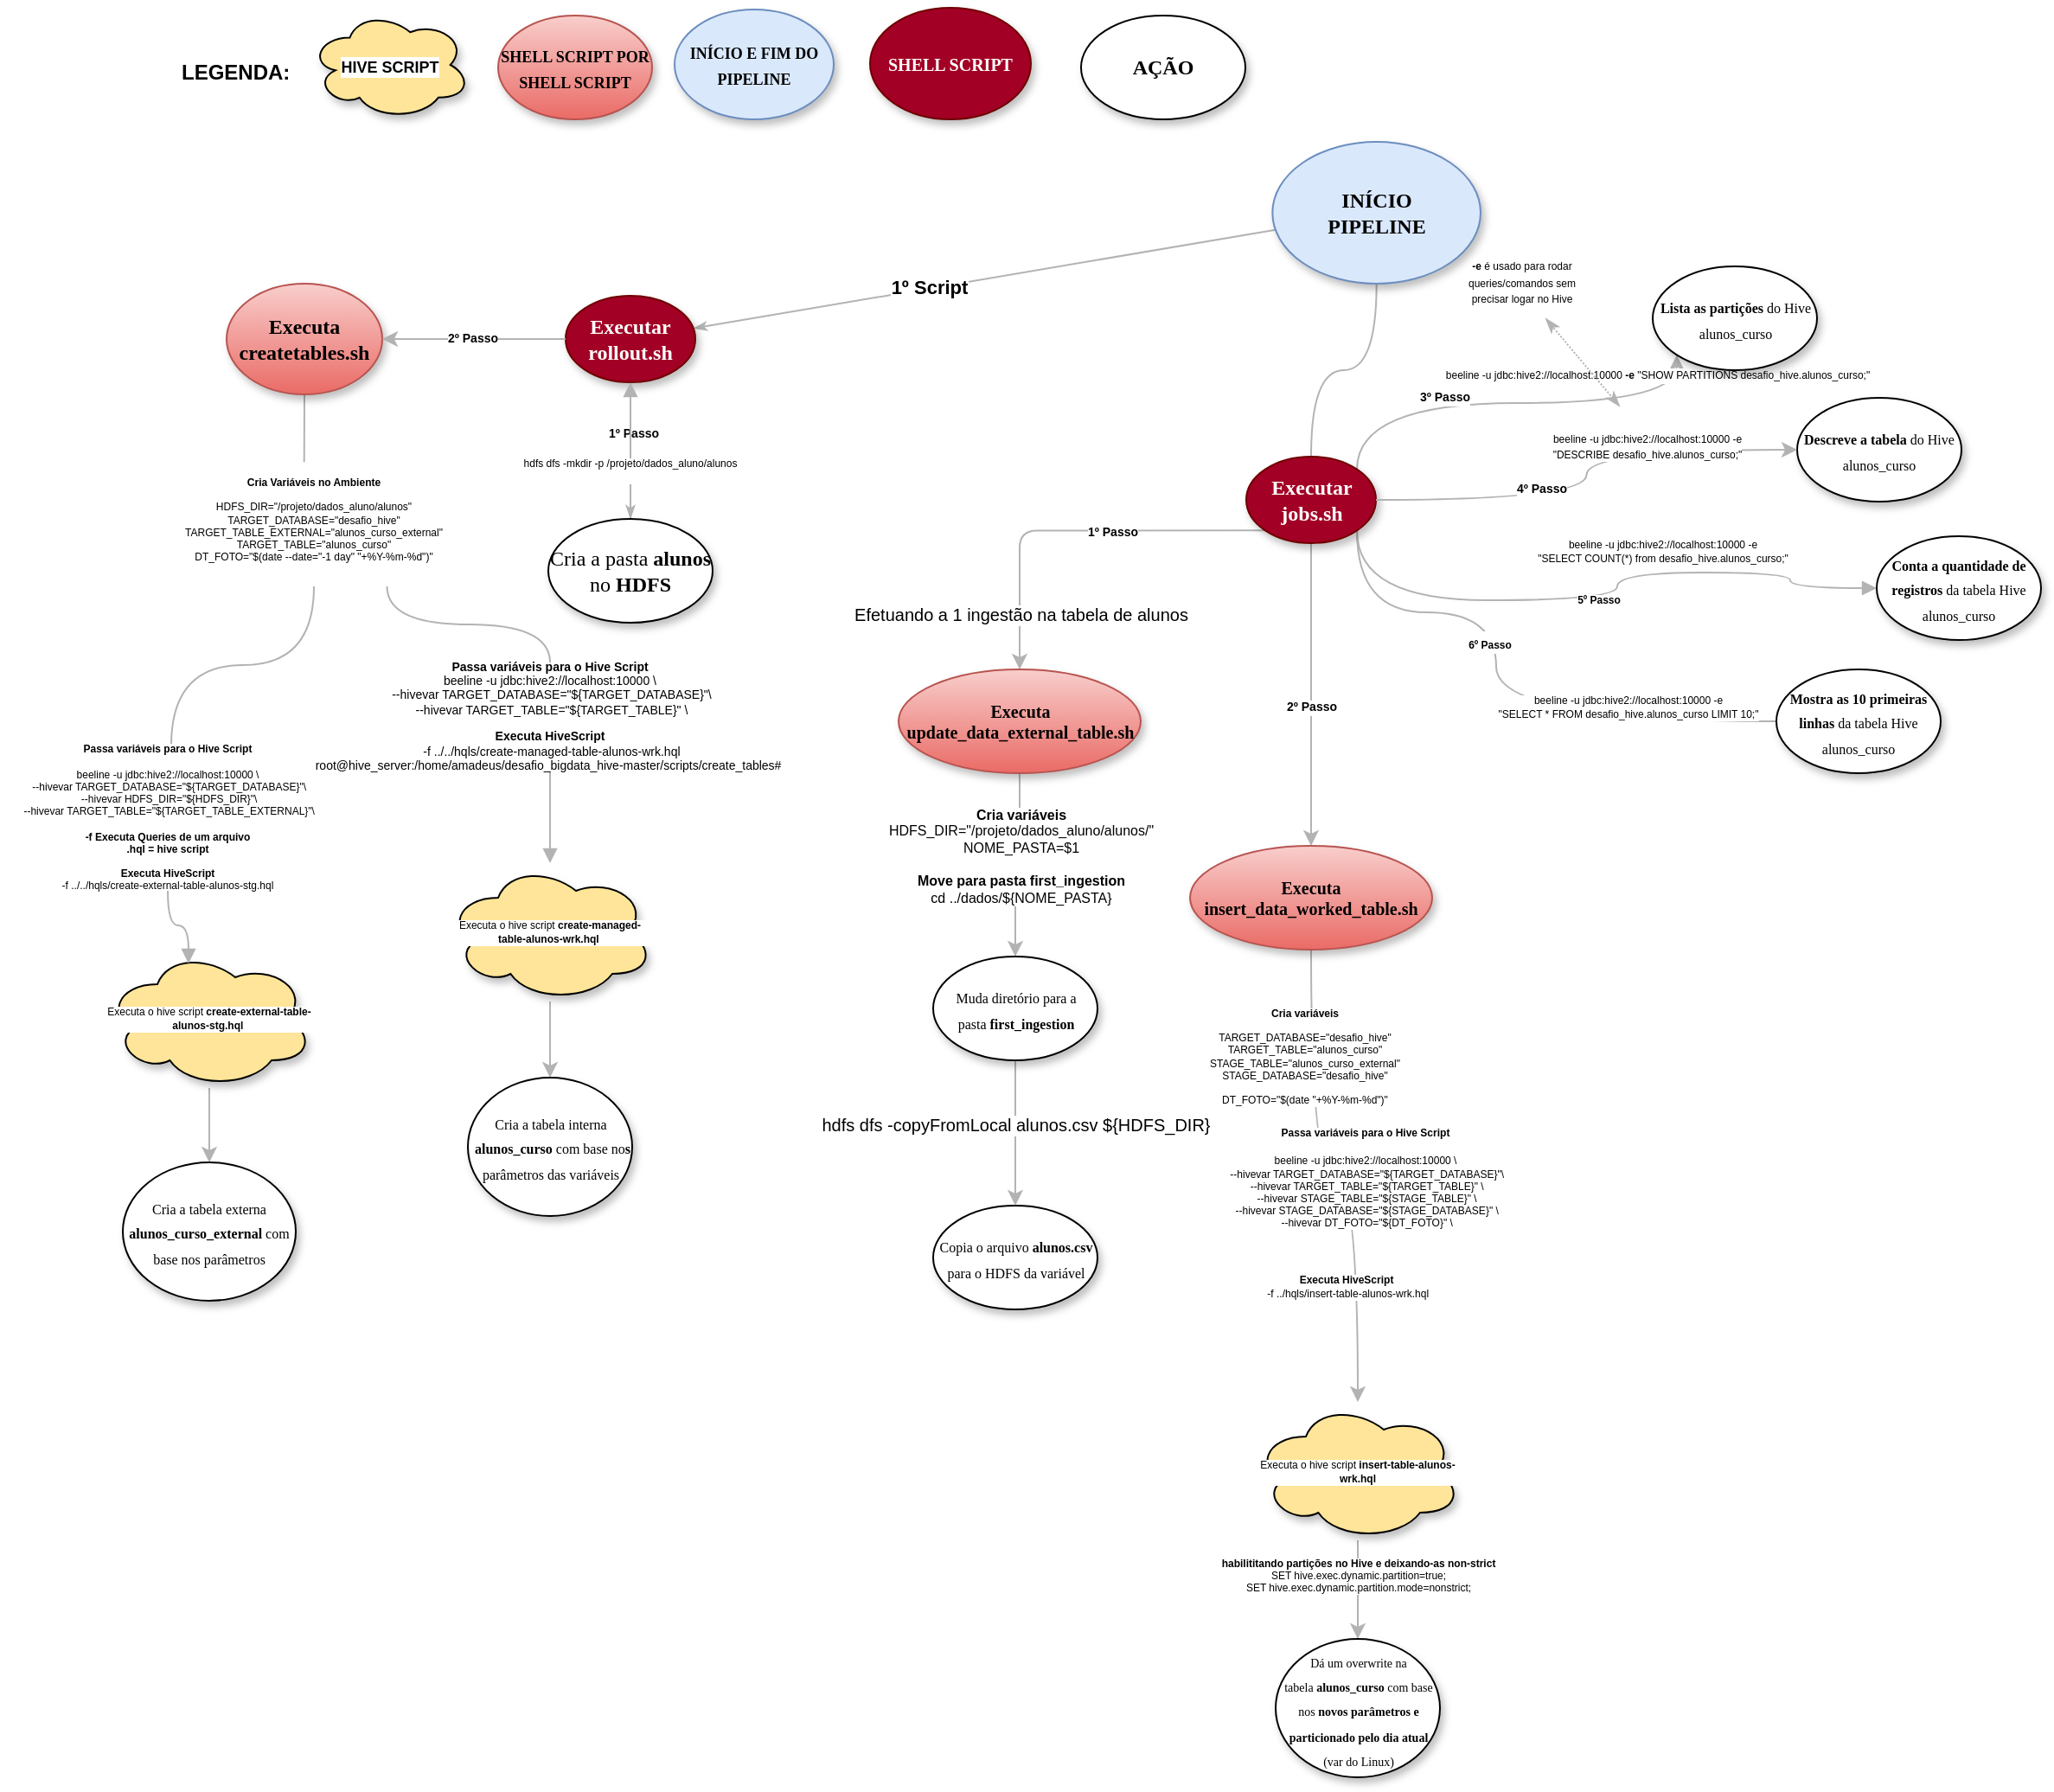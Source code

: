 <mxfile version="18.1.2" type="google"><diagram name="Page-1" id="42789a77-a242-8287-6e28-9cd8cfd52e62"><mxGraphModel grid="0" page="1" gridSize="10" guides="1" tooltips="1" connect="1" arrows="1" fold="1" pageScale="1" pageWidth="1100" pageHeight="850" background="none" math="0" shadow="0"><root><mxCell id="0"/><mxCell id="1" parent="0"/><mxCell id="1ea317790d2ca983-13" value="" style="edgeStyle=none;rounded=1;html=1;labelBackgroundColor=none;startArrow=none;startFill=0;startSize=5;endArrow=classicThin;endFill=1;endSize=5;jettySize=auto;orthogonalLoop=1;strokeColor=#B3B3B3;strokeWidth=1;fontFamily=Verdana;fontSize=12" edge="1" parent="1" source="1ea317790d2ca983-1" target="1ea317790d2ca983-10"><mxGeometry relative="1" as="geometry"><mxPoint x="572.101" y="188.875" as="targetPoint"/></mxGeometry></mxCell><mxCell id="Un2cqX9TjEm4RZg2417O-154" value="&lt;b&gt;&lt;font style=&quot;font-size: 11px;&quot;&gt;1º Script&lt;/font&gt;&lt;/b&gt;" style="edgeLabel;html=1;align=center;verticalAlign=middle;resizable=0;points=[];fontSize=6;fontColor=default;" connectable="0" vertex="1" parent="1ea317790d2ca983-13"><mxGeometry x="0.193" y="-1" relative="1" as="geometry"><mxPoint as="offset"/></mxGeometry></mxCell><mxCell id="Un2cqX9TjEm4RZg2417O-158" style="edgeStyle=orthogonalEdgeStyle;curved=1;jumpSize=6;orthogonalLoop=1;jettySize=auto;html=1;fontSize=11;fontColor=default;startArrow=none;startFill=0;endArrow=none;endFill=0;strokeColor=#B3B3B3;strokeWidth=1;" edge="1" parent="1" source="1ea317790d2ca983-1" target="Un2cqX9TjEm4RZg2417O-10"><mxGeometry relative="1" as="geometry"/></mxCell><mxCell id="1ea317790d2ca983-1" value="&lt;span style=&quot;background-color: initial;&quot;&gt;INÍCIO&lt;br&gt;PIPELINE&lt;/span&gt;" style="ellipse;whiteSpace=wrap;html=1;rounded=0;shadow=1;comic=0;labelBackgroundColor=none;strokeWidth=1;fontFamily=Verdana;fontSize=12;align=center;fillColor=#dae8fc;strokeColor=#6c8ebf;fontStyle=1;gradientColor=none;" vertex="1" parent="1"><mxGeometry x="658.66" y="76" width="120.34" height="82" as="geometry"/></mxCell><mxCell id="1ea317790d2ca983-20" value="" style="edgeStyle=none;rounded=1;html=1;labelBackgroundColor=none;startArrow=none;startFill=0;startSize=5;endArrow=classicThin;endFill=1;endSize=5;jettySize=auto;orthogonalLoop=1;strokeColor=#B3B3B3;strokeWidth=1;fontFamily=Verdana;fontSize=12" edge="1" parent="1" source="1ea317790d2ca983-10" target="1ea317790d2ca983-11"><mxGeometry relative="1" as="geometry"/></mxCell><mxCell id="Un2cqX9TjEm4RZg2417O-180" value="&lt;span style=&quot;color: rgba(0, 0, 0, 0); font-family: monospace; font-size: 0px; text-align: start; background-color: rgb(248, 249, 250);&quot;&gt;%3CmxGraphModel%3E%3Croot%3E%3CmxCell%20id%3D%220%22%2F%3E%3CmxCell%20id%3D%221%22%20parent%3D%220%22%2F%3E%3CmxCell%20id%3D%222%22%20value%3D%221%C2%BA%20Passo%22%20style%3D%22edgeLabel%3Bhtml%3D1%3Balign%3Dcenter%3BverticalAlign%3Dmiddle%3Bresizable%3D0%3Bpoints%3D%5B%5D%3BfontSize%3D7%3BfontColor%3Ddefault%3BfontStyle%3D1%22%20vertex%3D%221%22%20connectable%3D%220%22%20parent%3D%221%22%3E%3CmxGeometry%20x%3D%22566.208%22%20y%3D%22301.707%22%20as%3D%22geometry%22%2F%3E%3C%2FmxCell%3E%3C%2Froot%3E%3C%2FmxGraphModel%3E&lt;/span&gt;" style="edgeLabel;html=1;align=center;verticalAlign=middle;resizable=0;points=[];fontSize=6;fontColor=default;" connectable="0" vertex="1" parent="1ea317790d2ca983-20"><mxGeometry x="-0.124" relative="1" as="geometry"><mxPoint as="offset"/></mxGeometry></mxCell><mxCell id="Un2cqX9TjEm4RZg2417O-183" value="&lt;span style=&quot;font-size: 7px; font-weight: 700;&quot;&gt;1º Passo&lt;/span&gt;" style="edgeLabel;html=1;align=center;verticalAlign=middle;resizable=0;points=[];fontSize=6;fontColor=default;" connectable="0" vertex="1" parent="1ea317790d2ca983-20"><mxGeometry x="0.214" relative="1" as="geometry"><mxPoint x="1" y="-18" as="offset"/></mxGeometry></mxCell><mxCell id="1ea317790d2ca983-10" value="&lt;span&gt;&lt;b&gt;Executar&lt;br&gt;rollout.sh&lt;/b&gt;&lt;/span&gt;" style="ellipse;whiteSpace=wrap;html=1;rounded=0;shadow=1;comic=0;labelBackgroundColor=none;strokeWidth=1;fontFamily=Verdana;fontSize=12;align=center;fillColor=#a20025;fontColor=#ffffff;strokeColor=#6F0000;" vertex="1" parent="1"><mxGeometry x="250.0" y="165" width="75" height="50" as="geometry"/></mxCell><mxCell id="Un2cqX9TjEm4RZg2417O-185" value="" style="edgeStyle=orthogonalEdgeStyle;curved=1;jumpSize=6;orthogonalLoop=1;jettySize=auto;html=1;fontSize=6;fontColor=default;startArrow=none;startFill=0;endArrow=block;endFill=1;strokeColor=#B3B3B3;strokeWidth=1;" edge="1" parent="1" source="1ea317790d2ca983-11" target="1ea317790d2ca983-10"><mxGeometry relative="1" as="geometry"/></mxCell><mxCell id="Un2cqX9TjEm4RZg2417O-186" value="&lt;div&gt;hdfs dfs -mkdir -p /projeto/dados_aluno/alunos&lt;/div&gt;&lt;div&gt;&lt;br&gt;&lt;/div&gt;" style="edgeLabel;html=1;align=center;verticalAlign=middle;resizable=0;points=[];fontSize=6;fontColor=default;" connectable="0" vertex="1" parent="Un2cqX9TjEm4RZg2417O-185"><mxGeometry x="-0.276" y="1" relative="1" as="geometry"><mxPoint as="offset"/></mxGeometry></mxCell><mxCell id="1ea317790d2ca983-11" value="Cria a pasta &lt;b&gt;alunos&lt;/b&gt; no &lt;b&gt;HDFS&lt;/b&gt;" style="ellipse;whiteSpace=wrap;html=1;rounded=0;shadow=1;comic=0;labelBackgroundColor=none;strokeWidth=1;fontFamily=Verdana;fontSize=12;align=center;" vertex="1" parent="1"><mxGeometry x="240" y="294" width="95" height="60" as="geometry"/></mxCell><mxCell id="Un2cqX9TjEm4RZg2417O-33" value="" style="edgeStyle=orthogonalEdgeStyle;rounded=1;orthogonalLoop=1;jettySize=auto;html=1;fontSize=10;strokeColor=#B3B3B3;startArrow=none;" edge="1" parent="1" source="Un2cqX9TjEm4RZg2417O-98" target="Un2cqX9TjEm4RZg2417O-29"><mxGeometry relative="1" as="geometry"/></mxCell><mxCell id="Un2cqX9TjEm4RZg2417O-36" style="edgeStyle=orthogonalEdgeStyle;rounded=1;orthogonalLoop=1;jettySize=auto;html=1;entryX=0.5;entryY=0;entryDx=0;entryDy=0;fontSize=10;strokeColor=#B3B3B3;startArrow=none;" edge="1" parent="1" source="Un2cqX9TjEm4RZg2417O-42" target="Un2cqX9TjEm4RZg2417O-28"><mxGeometry relative="1" as="geometry"/></mxCell><mxCell id="Un2cqX9TjEm4RZg2417O-166" style="edgeStyle=orthogonalEdgeStyle;curved=1;jumpSize=6;orthogonalLoop=1;jettySize=auto;html=1;exitX=0.5;exitY=1;exitDx=0;exitDy=0;fontSize=6;fontColor=default;startArrow=none;startFill=0;endArrow=none;endFill=0;strokeColor=#B3B3B3;strokeWidth=1;" edge="1" parent="1" source="Un2cqX9TjEm4RZg2417O-1"><mxGeometry relative="1" as="geometry"><mxPoint x="98.857" y="261.143" as="targetPoint"/></mxGeometry></mxCell><mxCell id="Un2cqX9TjEm4RZg2417O-1" value="Executa createtables.sh" style="ellipse;whiteSpace=wrap;html=1;rounded=0;shadow=1;comic=0;labelBackgroundColor=none;strokeWidth=1;fontFamily=Verdana;fontSize=12;align=center;fillColor=#f8cecc;strokeColor=#b85450;gradientColor=#ea6b66;fontStyle=1" vertex="1" parent="1"><mxGeometry x="54" y="158" width="90" height="64" as="geometry"/></mxCell><mxCell id="Un2cqX9TjEm4RZg2417O-8" value="" style="endArrow=classic;html=1;rounded=1;strokeColor=#B3B3B3;" edge="1" parent="1" source="1ea317790d2ca983-10" target="Un2cqX9TjEm4RZg2417O-1"><mxGeometry width="50" height="50" relative="1" as="geometry"><mxPoint x="518.66" y="348" as="sourcePoint"/><mxPoint x="434.996" y="267.392" as="targetPoint"/></mxGeometry></mxCell><mxCell id="Un2cqX9TjEm4RZg2417O-184" value="&lt;span style=&quot;font-size: 7px; font-weight: 700;&quot;&gt;2º Passo&lt;/span&gt;" style="edgeLabel;html=1;align=center;verticalAlign=middle;resizable=0;points=[];fontSize=6;fontColor=default;" connectable="0" vertex="1" parent="Un2cqX9TjEm4RZg2417O-8"><mxGeometry x="0.425" y="-1" relative="1" as="geometry"><mxPoint x="21" y="1" as="offset"/></mxGeometry></mxCell><mxCell id="Un2cqX9TjEm4RZg2417O-13" style="edgeStyle=orthogonalEdgeStyle;rounded=1;orthogonalLoop=1;jettySize=auto;html=1;exitX=0;exitY=1;exitDx=0;exitDy=0;strokeColor=#B3B3B3;" edge="1" parent="1" source="Un2cqX9TjEm4RZg2417O-10" target="Un2cqX9TjEm4RZg2417O-12"><mxGeometry relative="1" as="geometry"/></mxCell><mxCell id="Un2cqX9TjEm4RZg2417O-14" value="Efetuando a 1 ingestão na tabela de alunos" style="edgeLabel;html=1;align=center;verticalAlign=middle;resizable=0;points=[];fontSize=10;" connectable="0" vertex="1" parent="Un2cqX9TjEm4RZg2417O-13"><mxGeometry x="0.284" y="-1" relative="1" as="geometry"><mxPoint x="1" y="48" as="offset"/></mxGeometry></mxCell><mxCell id="Un2cqX9TjEm4RZg2417O-123" value="1º Passo" style="edgeLabel;html=1;align=center;verticalAlign=middle;resizable=0;points=[];fontSize=7;fontColor=default;fontStyle=1" connectable="0" vertex="1" parent="Un2cqX9TjEm4RZg2417O-13"><mxGeometry x="-0.205" y="1" relative="1" as="geometry"><mxPoint as="offset"/></mxGeometry></mxCell><mxCell id="Un2cqX9TjEm4RZg2417O-120" value="" style="edgeStyle=orthogonalEdgeStyle;curved=1;orthogonalLoop=1;jettySize=auto;html=1;fontSize=7;fontColor=default;strokeColor=#B3B3B3;" edge="1" parent="1" source="Un2cqX9TjEm4RZg2417O-10" target="Un2cqX9TjEm4RZg2417O-15"><mxGeometry relative="1" as="geometry"/></mxCell><mxCell id="Un2cqX9TjEm4RZg2417O-125" value="&lt;b&gt;2º Passo&lt;/b&gt;" style="edgeLabel;html=1;align=center;verticalAlign=middle;resizable=0;points=[];fontSize=7;fontColor=default;" connectable="0" vertex="1" parent="Un2cqX9TjEm4RZg2417O-120"><mxGeometry x="-0.122" relative="1" as="geometry"><mxPoint y="18" as="offset"/></mxGeometry></mxCell><mxCell id="Un2cqX9TjEm4RZg2417O-126" style="edgeStyle=orthogonalEdgeStyle;curved=1;orthogonalLoop=1;jettySize=auto;html=1;exitX=1;exitY=0;exitDx=0;exitDy=0;entryX=0;entryY=1;entryDx=0;entryDy=0;fontSize=7;fontColor=default;strokeColor=#B3B3B3;" edge="1" parent="1" source="Un2cqX9TjEm4RZg2417O-10" target="Un2cqX9TjEm4RZg2417O-121"><mxGeometry relative="1" as="geometry"><Array as="points"><mxPoint x="707" y="227"/><mxPoint x="892" y="227"/></Array></mxGeometry></mxCell><mxCell id="Un2cqX9TjEm4RZg2417O-127" value="3º Passo" style="edgeLabel;html=1;align=center;verticalAlign=middle;resizable=0;points=[];fontSize=7;fontColor=default;fontStyle=1" connectable="0" vertex="1" parent="Un2cqX9TjEm4RZg2417O-126"><mxGeometry x="-0.027" y="3" relative="1" as="geometry"><mxPoint x="-33" as="offset"/></mxGeometry></mxCell><mxCell id="Un2cqX9TjEm4RZg2417O-128" value="&lt;font style=&quot;font-size: 6px;&quot;&gt;beeline -u jdbc:hive2://localhost:10000 &lt;b&gt;-e&lt;/b&gt; &quot;SHOW PARTITIONS desafio_hive.alunos_curso;&quot;&lt;/font&gt;" style="edgeLabel;html=1;align=center;verticalAlign=middle;resizable=0;points=[];fontSize=7;fontColor=default;" connectable="0" vertex="1" parent="Un2cqX9TjEm4RZg2417O-126"><mxGeometry x="0.687" y="16" relative="1" as="geometry"><mxPoint as="offset"/></mxGeometry></mxCell><mxCell id="Un2cqX9TjEm4RZg2417O-142" style="edgeStyle=orthogonalEdgeStyle;orthogonalLoop=1;jettySize=auto;html=1;exitX=1;exitY=1;exitDx=0;exitDy=0;fontSize=6;fontColor=default;startArrow=none;startFill=0;endArrow=block;endFill=1;strokeColor=#B3B3B3;strokeWidth=1;curved=1;entryX=0;entryY=0.5;entryDx=0;entryDy=0;" edge="1" parent="1" source="Un2cqX9TjEm4RZg2417O-10" target="Un2cqX9TjEm4RZg2417O-143"><mxGeometry relative="1" as="geometry"><mxPoint x="842.5" y="413" as="targetPoint"/><Array as="points"><mxPoint x="707" y="341"/><mxPoint x="858" y="341"/><mxPoint x="858" y="325"/><mxPoint x="958" y="325"/><mxPoint x="958" y="334"/></Array></mxGeometry></mxCell><mxCell id="Un2cqX9TjEm4RZg2417O-144" value="&lt;b&gt;5º Passo&lt;/b&gt;" style="edgeLabel;html=1;align=center;verticalAlign=middle;resizable=0;points=[];fontSize=6;fontColor=default;" connectable="0" vertex="1" parent="Un2cqX9TjEm4RZg2417O-142"><mxGeometry x="-0.015" relative="1" as="geometry"><mxPoint as="offset"/></mxGeometry></mxCell><mxCell id="Un2cqX9TjEm4RZg2417O-145" value="beeline -u jdbc:hive2://localhost:10000 -e &lt;br&gt;&quot;SELECT COUNT(*) from desafio_hive.alunos_curso;&quot;" style="edgeLabel;html=1;align=center;verticalAlign=middle;resizable=0;points=[];fontSize=6;fontColor=default;" connectable="0" vertex="1" parent="Un2cqX9TjEm4RZg2417O-142"><mxGeometry x="0.229" y="6" relative="1" as="geometry"><mxPoint x="8" y="-6" as="offset"/></mxGeometry></mxCell><mxCell id="Un2cqX9TjEm4RZg2417O-161" style="edgeStyle=orthogonalEdgeStyle;curved=1;jumpSize=6;orthogonalLoop=1;jettySize=auto;html=1;exitX=1;exitY=1;exitDx=0;exitDy=0;entryX=0;entryY=0.5;entryDx=0;entryDy=0;fontSize=11;fontColor=default;startArrow=none;startFill=0;endArrow=none;endFill=0;strokeColor=#B3B3B3;strokeWidth=1;" edge="1" parent="1" source="Un2cqX9TjEm4RZg2417O-10" target="Un2cqX9TjEm4RZg2417O-160"><mxGeometry relative="1" as="geometry"><Array as="points"><mxPoint x="707" y="348"/><mxPoint x="788" y="348"/><mxPoint x="788" y="411"/></Array></mxGeometry></mxCell><mxCell id="Un2cqX9TjEm4RZg2417O-163" value="&lt;span style=&quot;color: rgba(0, 0, 0, 0); font-family: monospace; font-size: 0px; text-align: start; background-color: rgb(248, 249, 250);&quot;&gt;%3CmxGraphModel%3E%3Croot%3E%3CmxCell%20id%3D%220%22%2F%3E%3CmxCell%20id%3D%221%22%20parent%3D%220%22%2F%3E%3CmxCell%20id%3D%222%22%20value%3D%22%26lt%3Bb%26gt%3B5%C2%BA%20Passo%26lt%3B%2Fb%26gt%3B%22%20style%3D%22edgeLabel%3Bhtml%3D1%3Balign%3Dcenter%3BverticalAlign%3Dmiddle%3Bresizable%3D0%3Bpoints%3D%5B%5D%3BfontSize%3D6%3BfontColor%3Ddefault%3B%22%20vertex%3D%221%22%20connectable%3D%220%22%20parent%3D%221%22%3E%3CmxGeometry%20x%3D%22847.18%22%20y%3D%22341.023%22%20as%3D%22geometry%22%2F%3E%3C%2FmxCell%3E%3C%2Froot%3E%3C%2FmxGraphModel%3E6&lt;/span&gt;" style="edgeLabel;html=1;align=center;verticalAlign=middle;resizable=0;points=[];fontSize=11;fontColor=default;" connectable="0" vertex="1" parent="Un2cqX9TjEm4RZg2417O-161"><mxGeometry x="-0.176" y="-4" relative="1" as="geometry"><mxPoint as="offset"/></mxGeometry></mxCell><mxCell id="Un2cqX9TjEm4RZg2417O-164" value="&lt;b&gt;&lt;font style=&quot;font-size: 6px;&quot;&gt;6º Passo&lt;/font&gt;&lt;/b&gt;" style="edgeLabel;html=1;align=center;verticalAlign=middle;resizable=0;points=[];fontSize=11;fontColor=default;" connectable="0" vertex="1" parent="Un2cqX9TjEm4RZg2417O-161"><mxGeometry x="-0.179" y="-4" relative="1" as="geometry"><mxPoint as="offset"/></mxGeometry></mxCell><mxCell id="Un2cqX9TjEm4RZg2417O-10" value="&lt;span&gt;&lt;b&gt;Executar&lt;br&gt;jobs.sh&lt;/b&gt;&lt;/span&gt;" style="ellipse;whiteSpace=wrap;html=1;rounded=0;shadow=1;comic=0;labelBackgroundColor=none;strokeWidth=1;fontFamily=Verdana;fontSize=12;align=center;fillColor=#a20025;fontColor=#ffffff;strokeColor=#6F0000;" vertex="1" parent="1"><mxGeometry x="643.5" y="258" width="75" height="50" as="geometry"/></mxCell><mxCell id="Un2cqX9TjEm4RZg2417O-21" value="" style="edgeStyle=orthogonalEdgeStyle;rounded=1;orthogonalLoop=1;jettySize=auto;html=1;fontSize=10;strokeColor=#B3B3B3;" edge="1" parent="1" source="Un2cqX9TjEm4RZg2417O-12" target="Un2cqX9TjEm4RZg2417O-20"><mxGeometry relative="1" as="geometry"/></mxCell><mxCell id="Un2cqX9TjEm4RZg2417O-25" value="&lt;span style=&quot;color: rgba(0, 0, 0, 0); font-family: monospace; font-size: 0px; text-align: start; background-color: rgb(248, 249, 250);&quot;&gt;%3CmxGraphModel%3E%3Croot%3E%3CmxCell%20id%3D%220%22%2F%3E%3CmxCell%20id%3D%221%22%20parent%3D%220%22%2F%3E%3CmxCell%20id%3D%222%22%20value%3D%22HDFS_DIR%3D%26quot%3B%2Fprojeto%2Fdados_aluno%2Falunos%2F%26quot%3B%26lt%3Bbr%26gt%3Bhdfs%20dfs%20-copyFromLocal%20alunos.csv%20%24%7BHDFS_DIR%7D%22%20style%3D%22text%3Bhtml%3D1%3Balign%3Dcenter%3BverticalAlign%3Dmiddle%3Bresizable%3D0%3Bpoints%3D%5B%5D%3Bautosize%3D1%3BstrokeColor%3Dnone%3BfillColor%3Dnone%3BfontSize%3D10%3B%22%20vertex%3D%221%22%20parent%3D%221%22%3E%3CmxGeometry%20x%3D%22230%22%20y%3D%22390%22%20width%3D%22240%22%20height%3D%2230%22%20as%3D%22geometry%22%2F%3E%3C%2FmxCell%3E%3C%2Froot%3E%3C%2FmxGraphModel%3E&lt;/span&gt;" style="edgeLabel;html=1;align=center;verticalAlign=middle;resizable=0;points=[];fontSize=10;" connectable="0" vertex="1" parent="Un2cqX9TjEm4RZg2417O-21"><mxGeometry x="-0.611" relative="1" as="geometry"><mxPoint as="offset"/></mxGeometry></mxCell><mxCell id="Un2cqX9TjEm4RZg2417O-26" value="&lt;span style=&quot;color: rgba(0, 0, 0, 0); font-family: monospace; font-size: 0px; text-align: start; background-color: rgb(248, 249, 250);&quot;&gt;%3CmxGraphModel%3E%3Croot%3E%3CmxCell%20id%3D%220%22%2F%3E%3CmxCell%20id%3D%221%22%20parent%3D%220%22%2F%3E%3CmxCell%20id%3D%222%22%20value%3D%22HDFS_DIR%3D%26quot%3B%2Fprojeto%2Fdados_aluno%2Falunos%2F%26quot%3B%26lt%3Bbr%26gt%3Bhdfs%20dfs%20-copyFromLocal%20alunos.csv%20%24%7BHDFS_DIR%7D%22%20style%3D%22text%3Bhtml%3D1%3Balign%3Dcenter%3BverticalAlign%3Dmiddle%3Bresizable%3D0%3Bpoints%3D%5B%5D%3Bautosize%3D1%3BstrokeColor%3Dnone%3BfillColor%3Dnone%3BfontSize%3D10%3B%22%20vertex%3D%221%22%20parent%3D%221%22%3E%3CmxGeometry%20x%3D%22230%22%20y%3D%22390%22%20width%3D%22240%22%20height%3D%2230%22%20as%3D%22geometry%22%2F%3E%3C%2FmxCell%3E%3C%2Froot%3E%3C%2FmxGraphModel%3E&lt;/span&gt;" style="edgeLabel;html=1;align=center;verticalAlign=middle;resizable=0;points=[];fontSize=10;" connectable="0" vertex="1" parent="Un2cqX9TjEm4RZg2417O-21"><mxGeometry x="-0.366" relative="1" as="geometry"><mxPoint as="offset"/></mxGeometry></mxCell><mxCell id="Un2cqX9TjEm4RZg2417O-110" value="&lt;b&gt;Cria variáveis &lt;br&gt;&lt;/b&gt;HDFS_DIR=&quot;/projeto/dados_aluno/alunos/&quot;&lt;div&gt;NOME_PASTA=$1&lt;/div&gt;&lt;div&gt;&lt;br&gt;&lt;/div&gt;&lt;div&gt;&lt;b&gt;Move para pasta first_ingestion&lt;/b&gt;&lt;/div&gt;&lt;div&gt;&lt;div&gt;cd ../dados/${NOME_PASTA}&lt;/div&gt;&lt;/div&gt;" style="edgeLabel;html=1;align=center;verticalAlign=middle;resizable=0;points=[];fontSize=8;fontColor=default;" connectable="0" vertex="1" parent="Un2cqX9TjEm4RZg2417O-21"><mxGeometry x="-0.188" y="-1" relative="1" as="geometry"><mxPoint x="1" y="4" as="offset"/></mxGeometry></mxCell><mxCell id="Un2cqX9TjEm4RZg2417O-12" value="&lt;span style=&quot;font-size: 10px;&quot;&gt;&lt;b style=&quot;font-size: 10px;&quot;&gt;Executa&lt;/b&gt;&lt;br style=&quot;font-size: 10px;&quot;&gt;&lt;b style=&quot;font-size: 10px;&quot;&gt;update_data_external_table.sh&lt;/b&gt;&lt;/span&gt;" style="ellipse;whiteSpace=wrap;html=1;rounded=0;shadow=1;comic=0;labelBackgroundColor=none;strokeWidth=1;fontFamily=Verdana;fontSize=10;align=center;fillColor=#f8cecc;strokeColor=#b85450;gradientColor=#ea6b66;" vertex="1" parent="1"><mxGeometry x="442.5" y="381" width="140" height="60" as="geometry"/></mxCell><mxCell id="Un2cqX9TjEm4RZg2417O-113" style="edgeStyle=orthogonalEdgeStyle;curved=1;orthogonalLoop=1;jettySize=auto;html=1;fontSize=8;fontColor=default;strokeColor=#B3B3B3;" edge="1" parent="1" source="Un2cqX9TjEm4RZg2417O-15" target="Un2cqX9TjEm4RZg2417O-112"><mxGeometry relative="1" as="geometry"/></mxCell><mxCell id="Un2cqX9TjEm4RZg2417O-114" value="&lt;div style=&quot;font-size: 6px;&quot;&gt;&lt;b style=&quot;&quot;&gt;&lt;font style=&quot;font-size: 6px;&quot;&gt;Cria variáveis&lt;/font&gt;&lt;/b&gt;&lt;/div&gt;&lt;div style=&quot;font-size: 6px;&quot;&gt;&lt;font style=&quot;font-size: 6px;&quot;&gt;&lt;br&gt;&lt;/font&gt;&lt;/div&gt;&lt;div style=&quot;font-size: 6px;&quot;&gt;&lt;font style=&quot;font-size: 6px;&quot;&gt;TARGET_DATABASE=&quot;desafio_hive&quot;&lt;/font&gt;&lt;/div&gt;&lt;div style=&quot;font-size: 6px;&quot;&gt;&lt;font style=&quot;font-size: 6px;&quot;&gt;TARGET_TABLE=&quot;alunos_curso&quot;&lt;/font&gt;&lt;/div&gt;&lt;div style=&quot;font-size: 6px;&quot;&gt;&lt;font style=&quot;font-size: 6px;&quot;&gt;STAGE_TABLE=&quot;alunos_curso_external&quot;&lt;/font&gt;&lt;/div&gt;&lt;div style=&quot;font-size: 6px;&quot;&gt;&lt;font style=&quot;font-size: 6px;&quot;&gt;STAGE_DATABASE=&quot;desafio_hive&quot;&lt;/font&gt;&lt;/div&gt;&lt;div style=&quot;font-size: 6px;&quot;&gt;&lt;font style=&quot;font-size: 6px;&quot;&gt;&lt;br&gt;&lt;/font&gt;&lt;/div&gt;&lt;div style=&quot;font-size: 6px;&quot;&gt;&lt;font style=&quot;font-size: 6px;&quot;&gt;DT_FOTO=&quot;$(date &quot;+%Y-%m-%d&quot;)&quot;&lt;/font&gt;&lt;/div&gt;" style="edgeLabel;html=1;align=center;verticalAlign=middle;resizable=0;points=[];fontSize=8;fontColor=default;" connectable="0" vertex="1" parent="Un2cqX9TjEm4RZg2417O-113"><mxGeometry x="-0.197" y="-2" relative="1" as="geometry"><mxPoint x="-2" y="-54" as="offset"/></mxGeometry></mxCell><mxCell id="Un2cqX9TjEm4RZg2417O-115" value="&lt;div&gt;&lt;div style=&quot;font-size: 6px;&quot;&gt;&lt;b&gt;Passa variáveis para o Hive Script&lt;/b&gt;&lt;/div&gt;&lt;/div&gt;&lt;div&gt;&lt;br&gt;&lt;/div&gt;&lt;div style=&quot;font-size: 6px;&quot;&gt;&lt;font style=&quot;font-size: 6px;&quot;&gt;beeline -u jdbc:hive2://localhost:10000 \&lt;/font&gt;&lt;/div&gt;&lt;div style=&quot;font-size: 6px;&quot;&gt;&lt;font style=&quot;font-size: 6px;&quot;&gt;&amp;nbsp;--hivevar TARGET_DATABASE=&quot;${TARGET_DATABASE}&quot;\&lt;/font&gt;&lt;/div&gt;&lt;div style=&quot;font-size: 6px;&quot;&gt;&lt;font style=&quot;font-size: 6px;&quot;&gt;&amp;nbsp;--hivevar TARGET_TABLE=&quot;${TARGET_TABLE}&quot; \&lt;/font&gt;&lt;/div&gt;&lt;div style=&quot;font-size: 6px;&quot;&gt;&lt;font style=&quot;font-size: 6px;&quot;&gt;&amp;nbsp;--hivevar STAGE_TABLE=&quot;${STAGE_TABLE}&quot; \&lt;/font&gt;&lt;/div&gt;&lt;div style=&quot;font-size: 6px;&quot;&gt;&lt;font style=&quot;font-size: 6px;&quot;&gt;&amp;nbsp;--hivevar STAGE_DATABASE=&quot;${STAGE_DATABASE}&quot; \&lt;/font&gt;&lt;/div&gt;&lt;div style=&quot;font-size: 6px;&quot;&gt;&lt;font style=&quot;font-size: 6px;&quot;&gt;&amp;nbsp;--hivevar DT_FOTO=&quot;${DT_FOTO}&quot; \&lt;/font&gt;&lt;/div&gt;" style="edgeLabel;html=1;align=center;verticalAlign=middle;resizable=0;points=[];fontSize=8;fontColor=default;" connectable="0" vertex="1" parent="Un2cqX9TjEm4RZg2417O-113"><mxGeometry x="0.622" y="2" relative="1" as="geometry"><mxPoint x="2" y="-75" as="offset"/></mxGeometry></mxCell><mxCell id="Un2cqX9TjEm4RZg2417O-116" value="&lt;div&gt;&lt;b&gt;&lt;font style=&quot;font-size: 6px;&quot;&gt;Executa HiveScript&lt;/font&gt;&lt;/b&gt;&lt;/div&gt;&lt;div&gt;&lt;font style=&quot;font-size: 6px;&quot;&gt;&amp;nbsp;-f ../hqls/insert-table-alunos-wrk.hql&lt;/font&gt;&lt;/div&gt;" style="edgeLabel;html=1;align=center;verticalAlign=middle;resizable=0;points=[];fontSize=6;fontColor=default;" connectable="0" vertex="1" parent="Un2cqX9TjEm4RZg2417O-113"><mxGeometry x="0.578" y="-2" relative="1" as="geometry"><mxPoint x="-5" y="-6" as="offset"/></mxGeometry></mxCell><mxCell id="Un2cqX9TjEm4RZg2417O-15" value="&lt;b style=&quot;font-size: 10px;&quot;&gt;Executa&lt;/b&gt;&lt;br style=&quot;font-size: 10px;&quot;&gt;&lt;b&gt;insert_data_worked_table.sh&lt;/b&gt;" style="ellipse;whiteSpace=wrap;html=1;rounded=0;shadow=1;comic=0;labelBackgroundColor=none;strokeWidth=1;fontFamily=Verdana;fontSize=10;align=center;fillColor=#f8cecc;strokeColor=#b85450;gradientColor=#ea6b66;" vertex="1" parent="1"><mxGeometry x="611" y="483" width="140" height="60" as="geometry"/></mxCell><mxCell id="Un2cqX9TjEm4RZg2417O-18" value="&lt;font style=&quot;font-size: 8px;&quot;&gt;Copia o arquivo &lt;b&gt;alunos.csv&lt;/b&gt; para o HDFS da variável&lt;/font&gt;" style="ellipse;whiteSpace=wrap;html=1;rounded=0;shadow=1;comic=0;labelBackgroundColor=none;strokeWidth=1;fontFamily=Verdana;fontSize=12;align=center;" vertex="1" parent="1"><mxGeometry x="462.5" y="691" width="95" height="60" as="geometry"/></mxCell><mxCell id="Un2cqX9TjEm4RZg2417O-22" value="" style="edgeStyle=orthogonalEdgeStyle;rounded=1;orthogonalLoop=1;jettySize=auto;html=1;fontSize=10;strokeColor=#B3B3B3;" edge="1" parent="1" source="Un2cqX9TjEm4RZg2417O-20" target="Un2cqX9TjEm4RZg2417O-18"><mxGeometry relative="1" as="geometry"/></mxCell><mxCell id="Un2cqX9TjEm4RZg2417O-24" value="hdfs dfs -copyFromLocal alunos.csv ${HDFS_DIR}" style="edgeLabel;html=1;align=center;verticalAlign=middle;resizable=0;points=[];fontSize=10;" connectable="0" vertex="1" parent="Un2cqX9TjEm4RZg2417O-22"><mxGeometry x="-0.191" y="1" relative="1" as="geometry"><mxPoint x="-1" y="3" as="offset"/></mxGeometry></mxCell><mxCell id="Un2cqX9TjEm4RZg2417O-20" value="&lt;font style=&quot;font-size: 8px;&quot;&gt;Muda diretório para a pasta&amp;nbsp;&lt;b&gt;first_ingestion&lt;/b&gt;&lt;/font&gt;" style="ellipse;whiteSpace=wrap;html=1;rounded=0;shadow=1;comic=0;labelBackgroundColor=none;strokeWidth=1;fontFamily=Verdana;fontSize=12;align=center;" vertex="1" parent="1"><mxGeometry x="462.5" y="547" width="95" height="60" as="geometry"/></mxCell><mxCell id="Un2cqX9TjEm4RZg2417O-28" value="&lt;font style=&quot;font-size: 8px;&quot;&gt;Cria a tabela externa &lt;b&gt;alunos_curso_external &lt;/b&gt;com base nos parâmetros&lt;/font&gt;" style="ellipse;whiteSpace=wrap;html=1;rounded=0;shadow=1;comic=0;labelBackgroundColor=none;strokeWidth=1;fontFamily=Verdana;fontSize=12;align=center;" vertex="1" parent="1"><mxGeometry x="-6" y="666" width="100" height="80" as="geometry"/></mxCell><mxCell id="Un2cqX9TjEm4RZg2417O-29" value="&lt;font style=&quot;font-size: 8px;&quot;&gt;Cria a tabela interna&lt;br&gt;&amp;nbsp;&lt;b&gt;alunos_curso &lt;/b&gt;com base no&lt;b&gt;s &lt;/b&gt;parâmetros das variáveis&lt;/font&gt;" style="ellipse;whiteSpace=wrap;html=1;rounded=0;shadow=1;comic=0;labelBackgroundColor=none;strokeWidth=1;fontFamily=Verdana;fontSize=12;align=center;" vertex="1" parent="1"><mxGeometry x="193.5" y="617" width="95" height="80" as="geometry"/></mxCell><mxCell id="Un2cqX9TjEm4RZg2417O-42" value="&lt;font style=&quot;font-size: 6px;&quot;&gt;Executa o hive script&amp;nbsp;&lt;b&gt;create-external-table-alunos-stg.hql&amp;nbsp;&lt;/b&gt;&lt;/font&gt;" style="ellipse;shape=cloud;whiteSpace=wrap;html=1;shadow=1;labelBackgroundColor=default;labelBorderColor=none;sketch=0;fontSize=6;fontColor=default;fillColor=#FFE599;gradientColor=none;" vertex="1" parent="1"><mxGeometry x="-16" y="543" width="120" height="80" as="geometry"/></mxCell><mxCell id="Un2cqX9TjEm4RZg2417O-51" value="LEGENDA:" style="text;strokeColor=none;fillColor=none;align=left;verticalAlign=middle;spacingLeft=4;spacingRight=4;overflow=hidden;points=[[0,0.5],[1,0.5]];portConstraint=eastwest;rotatable=0;shadow=1;labelBackgroundColor=none;labelBorderColor=none;sketch=0;fontSize=12;fontColor=default;html=0;fontStyle=1" vertex="1" parent="1"><mxGeometry x="22" y="20" width="80" height="30" as="geometry"/></mxCell><mxCell id="Un2cqX9TjEm4RZg2417O-52" value="&lt;font size=&quot;1&quot; style=&quot;&quot;&gt;&lt;b style=&quot;font-size: 9px;&quot;&gt;HIVE SCRIPT&lt;/b&gt;&lt;/font&gt;" style="ellipse;shape=cloud;whiteSpace=wrap;html=1;shadow=1;labelBackgroundColor=default;labelBorderColor=none;sketch=0;fontSize=6;fontColor=default;fillColor=#FFE599;gradientColor=none;" vertex="1" parent="1"><mxGeometry x="102" width="93" height="63" as="geometry"/></mxCell><mxCell id="Un2cqX9TjEm4RZg2417O-53" value="&lt;font style=&quot;font-size: 9px;&quot;&gt;&lt;b&gt;SHELL SCRIPT POR SHELL SCRIPT&lt;/b&gt;&lt;/font&gt;" style="ellipse;whiteSpace=wrap;html=1;rounded=0;shadow=1;comic=0;labelBackgroundColor=none;strokeWidth=1;fontFamily=Verdana;fontSize=12;align=center;fillColor=#f8cecc;strokeColor=#b85450;gradientColor=#ea6b66;" vertex="1" parent="1"><mxGeometry x="211" y="3" width="89" height="60" as="geometry"/></mxCell><mxCell id="Un2cqX9TjEm4RZg2417O-54" value="&lt;span style=&quot;background-color: initial; font-size: 9px;&quot;&gt;INÍCIO E FIM DO&lt;br&gt;PIPELINE&lt;/span&gt;" style="ellipse;whiteSpace=wrap;html=1;rounded=0;shadow=1;comic=0;labelBackgroundColor=none;strokeWidth=1;fontFamily=Verdana;fontSize=12;align=center;fillColor=#dae8fc;strokeColor=#6c8ebf;fontStyle=1;gradientColor=none;" vertex="1" parent="1"><mxGeometry x="313" y="-0.5" width="92" height="63.5" as="geometry"/></mxCell><mxCell id="Un2cqX9TjEm4RZg2417O-55" value="&lt;font size=&quot;1&quot;&gt;&lt;b&gt;SHELL SCRIPT&lt;/b&gt;&lt;/font&gt;" style="ellipse;whiteSpace=wrap;html=1;rounded=0;shadow=1;comic=0;labelBackgroundColor=none;strokeWidth=1;fontFamily=Verdana;fontSize=12;align=center;fillColor=#a20025;fontColor=#ffffff;strokeColor=#6F0000;" vertex="1" parent="1"><mxGeometry x="426" y="-1.5" width="93" height="64.5" as="geometry"/></mxCell><mxCell id="Un2cqX9TjEm4RZg2417O-93" value="&lt;b&gt;AÇÃO&lt;/b&gt;" style="ellipse;whiteSpace=wrap;html=1;rounded=0;shadow=1;comic=0;labelBackgroundColor=none;strokeWidth=1;fontFamily=Verdana;fontSize=12;align=center;" vertex="1" parent="1"><mxGeometry x="548" y="3" width="95" height="60" as="geometry"/></mxCell><mxCell id="Un2cqX9TjEm4RZg2417O-98" value="&lt;font style=&quot;font-size: 6px;&quot;&gt;Executa o hive script&amp;nbsp;&lt;b&gt;c&lt;/b&gt;&lt;/font&gt;&lt;b&gt;reate-managed-table-alunos-wrk.hql&amp;nbsp;&lt;/b&gt;" style="ellipse;shape=cloud;whiteSpace=wrap;html=1;shadow=1;labelBackgroundColor=default;labelBorderColor=none;sketch=0;fontSize=6;fontColor=default;fillColor=#FFE599;gradientColor=none;" vertex="1" parent="1"><mxGeometry x="181" y="493" width="120" height="80" as="geometry"/></mxCell><mxCell id="Un2cqX9TjEm4RZg2417O-118" value="" style="edgeStyle=orthogonalEdgeStyle;curved=1;orthogonalLoop=1;jettySize=auto;html=1;fontSize=6;fontColor=default;strokeColor=#B3B3B3;" edge="1" parent="1" source="Un2cqX9TjEm4RZg2417O-112" target="Un2cqX9TjEm4RZg2417O-117"><mxGeometry relative="1" as="geometry"/></mxCell><mxCell id="Un2cqX9TjEm4RZg2417O-119" value="&lt;b&gt;habilititando partições no Hive e deixando-as non-strict&lt;br&gt;&lt;/b&gt;&lt;div&gt;SET hive.exec.dynamic.partition=true;&lt;/div&gt;&lt;div&gt;SET hive.exec.dynamic.partition.mode=nonstrict;&lt;/div&gt;" style="edgeLabel;html=1;align=center;verticalAlign=middle;resizable=0;points=[];fontSize=6;fontColor=default;" connectable="0" vertex="1" parent="Un2cqX9TjEm4RZg2417O-118"><mxGeometry x="-0.3" relative="1" as="geometry"><mxPoint as="offset"/></mxGeometry></mxCell><mxCell id="Un2cqX9TjEm4RZg2417O-112" value="&lt;font style=&quot;font-size: 6px;&quot;&gt;Executa o hive script&lt;b&gt;&amp;nbsp;insert-table-alunos-wrk.hql&lt;/b&gt;&lt;/font&gt;" style="ellipse;shape=cloud;whiteSpace=wrap;html=1;shadow=1;labelBackgroundColor=default;labelBorderColor=none;sketch=0;fontSize=6;fontColor=default;fillColor=#FFE599;gradientColor=none;" vertex="1" parent="1"><mxGeometry x="648" y="804.5" width="120" height="80" as="geometry"/></mxCell><mxCell id="Un2cqX9TjEm4RZg2417O-117" value="&lt;font style=&quot;font-size: 7px;&quot;&gt;Dá um overwrite na tabela&amp;nbsp;&lt;b&gt;alunos_curso &lt;/b&gt;com base nos&lt;b&gt; novos&amp;nbsp;parâmetros e particionado pelo dia atual &lt;/b&gt;(var do Linux)&lt;/font&gt;" style="ellipse;whiteSpace=wrap;html=1;rounded=0;shadow=1;comic=0;labelBackgroundColor=none;strokeWidth=1;fontFamily=Verdana;fontSize=12;align=center;" vertex="1" parent="1"><mxGeometry x="660.5" y="941.5" width="95" height="80" as="geometry"/></mxCell><mxCell id="Un2cqX9TjEm4RZg2417O-121" value="&lt;font style=&quot;font-size: 8px;&quot;&gt;&lt;b&gt;Lista as partições &lt;/b&gt;do Hive alunos_curso&lt;/font&gt;" style="ellipse;whiteSpace=wrap;html=1;rounded=0;shadow=1;comic=0;labelBackgroundColor=none;strokeWidth=1;fontFamily=Verdana;fontSize=12;align=center;" vertex="1" parent="1"><mxGeometry x="878.5" y="148" width="95" height="60" as="geometry"/></mxCell><mxCell id="Un2cqX9TjEm4RZg2417O-130" value="" style="endArrow=classicThin;startArrow=classicThin;html=1;fontSize=8;fontColor=default;strokeColor=#B3B3B3;curved=1;dashed=1;dashPattern=1 1;strokeWidth=1;startFill=1;endFill=1;" edge="1" parent="1"><mxGeometry width="50" height="50" relative="1" as="geometry"><mxPoint x="859.5" y="229" as="sourcePoint"/><mxPoint x="816.5" y="178" as="targetPoint"/></mxGeometry></mxCell><mxCell id="Un2cqX9TjEm4RZg2417O-131" value="&lt;font style=&quot;font-size: 6px;&quot;&gt;&lt;b&gt;-e&lt;/b&gt; é usado para rodar queries/comandos sem precisar logar no Hive&lt;/font&gt;" style="text;html=1;strokeColor=none;fillColor=none;align=center;verticalAlign=middle;whiteSpace=wrap;rounded=0;shadow=1;labelBackgroundColor=none;labelBorderColor=none;sketch=0;fontSize=8;fontColor=default;" vertex="1" parent="1"><mxGeometry x="764.5" y="137" width="75.5" height="39" as="geometry"/></mxCell><mxCell id="Un2cqX9TjEm4RZg2417O-134" value="&lt;font style=&quot;font-size: 8px;&quot;&gt;&lt;b&gt;Descreve a tabela&amp;nbsp;&lt;/b&gt;do Hive alunos_curso&lt;/font&gt;" style="ellipse;whiteSpace=wrap;html=1;rounded=0;shadow=1;comic=0;labelBackgroundColor=none;strokeWidth=1;fontFamily=Verdana;fontSize=12;align=center;" vertex="1" parent="1"><mxGeometry x="962" y="224" width="95" height="60" as="geometry"/></mxCell><mxCell id="Un2cqX9TjEm4RZg2417O-135" style="edgeStyle=orthogonalEdgeStyle;curved=1;orthogonalLoop=1;jettySize=auto;html=1;exitX=1;exitY=0.5;exitDx=0;exitDy=0;fontSize=7;fontColor=default;strokeColor=#B3B3B3;" edge="1" parent="1" source="Un2cqX9TjEm4RZg2417O-10" target="Un2cqX9TjEm4RZg2417O-134"><mxGeometry relative="1" as="geometry"><mxPoint x="732.498" y="297.09" as="sourcePoint"/><mxPoint x="890.413" y="234.996" as="targetPoint"/></mxGeometry></mxCell><mxCell id="Un2cqX9TjEm4RZg2417O-136" value="4º Passo" style="edgeLabel;html=1;align=center;verticalAlign=middle;resizable=0;points=[];fontSize=7;fontColor=default;fontStyle=1" connectable="0" vertex="1" parent="Un2cqX9TjEm4RZg2417O-135"><mxGeometry x="-0.027" y="3" relative="1" as="geometry"><mxPoint x="-24" y="4" as="offset"/></mxGeometry></mxCell><mxCell id="Un2cqX9TjEm4RZg2417O-137" value="&lt;span style=&quot;font-size: 6px;&quot;&gt;beeline -u jdbc:hive2://localhost:10000 -e &lt;br&gt;&quot;DESCRIBE desafio_hive.alunos_curso;&quot;&lt;/span&gt;" style="edgeLabel;html=1;align=center;verticalAlign=middle;resizable=0;points=[];fontSize=7;fontColor=default;" connectable="0" vertex="1" parent="Un2cqX9TjEm4RZg2417O-135"><mxGeometry x="0.687" y="16" relative="1" as="geometry"><mxPoint x="-45" y="14" as="offset"/></mxGeometry></mxCell><mxCell id="Un2cqX9TjEm4RZg2417O-143" value="&lt;font style=&quot;font-size: 8px;&quot;&gt;&lt;b&gt;Conta a quantidade de registros&amp;nbsp;&lt;/b&gt;da tabela Hive alunos_curso&lt;/font&gt;" style="ellipse;whiteSpace=wrap;html=1;rounded=0;shadow=1;comic=0;labelBackgroundColor=none;strokeWidth=1;fontFamily=Verdana;fontSize=12;align=center;" vertex="1" parent="1"><mxGeometry x="1008" y="304" width="95" height="60" as="geometry"/></mxCell><mxCell id="Un2cqX9TjEm4RZg2417O-177" style="edgeStyle=orthogonalEdgeStyle;curved=1;jumpSize=6;orthogonalLoop=1;jettySize=auto;html=1;exitX=0.5;exitY=1;exitDx=0;exitDy=0;fontSize=6;fontColor=default;startArrow=none;startFill=0;endArrow=block;endFill=1;strokeColor=#B3B3B3;strokeWidth=1;" edge="1" parent="1" source="Un2cqX9TjEm4RZg2417O-150" target="Un2cqX9TjEm4RZg2417O-98"><mxGeometry relative="1" as="geometry"/></mxCell><mxCell id="Un2cqX9TjEm4RZg2417O-150" value="&lt;b style=&quot;font-size: 7px; background-color: rgb(255, 255, 255);&quot;&gt;Passa variáveis para o Hive Script&lt;br style=&quot;padding: 0px; margin: 0px;&quot;&gt;&lt;/b&gt;&lt;span style=&quot;font-size: 7px; background-color: rgb(255, 255, 255);&quot;&gt;beeline -u jdbc:hive2://localhost:10000 \&lt;/span&gt;&lt;br style=&quot;font-size: 7px; background-color: rgb(255, 255, 255);&quot;&gt;&lt;span style=&quot;font-size: 7px; background-color: rgb(255, 255, 255);&quot;&gt;&amp;nbsp;--hivevar TARGET_DATABASE=&quot;${TARGET_DATABASE}&quot;\&lt;/span&gt;&lt;br style=&quot;font-size: 7px; background-color: rgb(255, 255, 255); padding: 0px; margin: 0px;&quot;&gt;&lt;span style=&quot;font-size: 7px; background-color: rgb(255, 255, 255);&quot;&gt;&amp;nbsp;--hivevar TARGET_TABLE=&quot;${TARGET_TABLE}&quot; \&lt;/span&gt;&lt;br style=&quot;font-size: 7px; background-color: rgb(255, 255, 255); padding: 0px; margin: 0px;&quot;&gt;&lt;br style=&quot;font-size: 7px; background-color: rgb(255, 255, 255); padding: 0px; margin: 0px;&quot;&gt;&lt;b style=&quot;font-size: 7px; background-color: rgb(255, 255, 255);&quot;&gt;Executa HiveScript&lt;br style=&quot;padding: 0px; margin: 0px;&quot;&gt;&lt;/b&gt;&lt;span style=&quot;font-size: 7px; background-color: rgb(255, 255, 255);&quot;&gt;&amp;nbsp;-f ../../hqls/create-managed-table-alunos-wrk.hql root@hive_server:/home/amadeus/desafio_bigdata_hive-master/scripts/create_tables#&amp;nbsp;&lt;/span&gt;" style="text;html=1;strokeColor=none;fillColor=none;align=center;verticalAlign=middle;whiteSpace=wrap;rounded=0;shadow=1;labelBackgroundColor=none;labelBorderColor=none;sketch=0;fontSize=6;fontColor=default;" vertex="1" parent="1"><mxGeometry x="86" y="377" width="310" height="61" as="geometry"/></mxCell><mxCell id="Un2cqX9TjEm4RZg2417O-160" value="&lt;font style=&quot;font-size: 8px;&quot;&gt;&lt;b&gt;Mostra as 10 primeiras linhas&amp;nbsp;&lt;/b&gt;da tabela Hive alunos_curso&lt;/font&gt;" style="ellipse;whiteSpace=wrap;html=1;rounded=0;shadow=1;comic=0;labelBackgroundColor=none;strokeWidth=1;fontFamily=Verdana;fontSize=12;align=center;" vertex="1" parent="1"><mxGeometry x="950" y="381" width="95" height="60" as="geometry"/></mxCell><mxCell id="Un2cqX9TjEm4RZg2417O-165" value="beeline -u jdbc:hive2://localhost:10000 -e &lt;br&gt;&quot;SELECT * FROM desafio_hive.alunos_curso LIMIT 10;&quot;" style="edgeLabel;html=1;align=center;verticalAlign=middle;resizable=0;points=[];fontSize=6;fontColor=default;" connectable="0" vertex="1" parent="1"><mxGeometry x="864.001" y="403.003" as="geometry"/></mxCell><mxCell id="Un2cqX9TjEm4RZg2417O-178" style="edgeStyle=orthogonalEdgeStyle;curved=1;jumpSize=6;orthogonalLoop=1;jettySize=auto;html=1;exitX=0.5;exitY=1;exitDx=0;exitDy=0;entryX=0.4;entryY=0.1;entryDx=0;entryDy=0;entryPerimeter=0;fontSize=6;fontColor=default;startArrow=none;startFill=0;endArrow=block;endFill=1;strokeColor=#B3B3B3;strokeWidth=1;" edge="1" parent="1" source="Un2cqX9TjEm4RZg2417O-170" target="Un2cqX9TjEm4RZg2417O-42"><mxGeometry relative="1" as="geometry"/></mxCell><mxCell id="Un2cqX9TjEm4RZg2417O-170" value="&lt;div style=&quot;&quot;&gt;&lt;b&gt;Passa variáveis para o Hive Script&lt;/b&gt;&lt;/div&gt;&lt;div style=&quot;&quot;&gt;&lt;br&gt;&lt;/div&gt;&lt;div style=&quot;&quot;&gt;beeline -u jdbc:hive2://localhost:10000 \&lt;/div&gt;&lt;div style=&quot;&quot;&gt;&amp;nbsp;--hivevar TARGET_DATABASE=&quot;${TARGET_DATABASE}&quot;\&lt;/div&gt;&lt;div style=&quot;&quot;&gt;&amp;nbsp;--hivevar HDFS_DIR=&quot;${HDFS_DIR}&quot;\&lt;/div&gt;&lt;div style=&quot;&quot;&gt;&amp;nbsp;--hivevar TARGET_TABLE=&quot;${TARGET_TABLE_EXTERNAL}&quot;\&lt;/div&gt;&lt;div style=&quot;&quot;&gt;&lt;br&gt;&lt;/div&gt;&lt;div style=&quot;&quot;&gt;&lt;b&gt;-f Executa Queries de um arquivo&lt;/b&gt;&lt;/div&gt;&lt;div style=&quot;&quot;&gt;&lt;b&gt;.hql = hive script&lt;/b&gt;&lt;/div&gt;&lt;div style=&quot;&quot;&gt;&lt;b&gt;&lt;br&gt;&lt;/b&gt;&lt;/div&gt;&lt;div style=&quot;&quot;&gt;&lt;b&gt;Executa HiveScript&lt;/b&gt;&lt;/div&gt;&lt;div style=&quot;&quot;&gt;&amp;nbsp;-f ../../hqls/create-external-table-alunos-stg.hql&amp;nbsp;&lt;/div&gt;" style="text;html=1;strokeColor=none;fillColor=none;align=center;verticalAlign=middle;whiteSpace=wrap;rounded=0;shadow=1;labelBackgroundColor=none;labelBorderColor=none;sketch=0;fontSize=6;fontColor=default;" vertex="1" parent="1"><mxGeometry x="-73" y="425" width="186" height="84" as="geometry"/></mxCell><mxCell id="Un2cqX9TjEm4RZg2417O-174" style="edgeStyle=orthogonalEdgeStyle;curved=1;jumpSize=6;orthogonalLoop=1;jettySize=auto;html=1;exitX=0.5;exitY=1;exitDx=0;exitDy=0;fontSize=6;fontColor=default;startArrow=none;startFill=0;endArrow=none;endFill=0;strokeColor=#B3B3B3;strokeWidth=1;" edge="1" parent="1" source="Un2cqX9TjEm4RZg2417O-173"><mxGeometry relative="1" as="geometry"><mxPoint x="22" y="424" as="targetPoint"/></mxGeometry></mxCell><mxCell id="Un2cqX9TjEm4RZg2417O-176" style="edgeStyle=orthogonalEdgeStyle;curved=1;jumpSize=6;orthogonalLoop=1;jettySize=auto;html=1;exitX=0.75;exitY=1;exitDx=0;exitDy=0;entryX=0.5;entryY=0;entryDx=0;entryDy=0;fontSize=6;fontColor=default;startArrow=none;startFill=0;endArrow=none;endFill=0;strokeColor=#B3B3B3;strokeWidth=1;" edge="1" parent="1" source="Un2cqX9TjEm4RZg2417O-173" target="Un2cqX9TjEm4RZg2417O-150"><mxGeometry relative="1" as="geometry"/></mxCell><mxCell id="Un2cqX9TjEm4RZg2417O-173" value="&lt;b&gt;Cria Variáveis no Ambiente&lt;br&gt;&lt;/b&gt;&lt;br&gt;&lt;div&gt;HDFS_DIR=&quot;/projeto/dados_aluno/alunos&quot;&lt;/div&gt;&lt;div&gt;TARGET_DATABASE=&quot;desafio_hive&quot;&lt;/div&gt;&lt;div&gt;TARGET_TABLE_EXTERNAL=&quot;alunos_curso_external&quot;&lt;/div&gt;&lt;div&gt;TARGET_TABLE=&quot;alunos_curso&quot;&lt;/div&gt;&lt;div&gt;DT_FOTO=&quot;$(date --date=&quot;-1 day&quot; &quot;+%Y-%m-%d&quot;)&quot;&lt;/div&gt;&lt;div&gt;&lt;br style=&quot;color: rgb(0, 0, 0); font-family: Helvetica; font-size: 6px; font-style: normal; font-variant-ligatures: normal; font-variant-caps: normal; font-weight: 400; letter-spacing: normal; orphans: 2; text-indent: 0px; text-transform: none; widows: 2; word-spacing: 0px; -webkit-text-stroke-width: 0px; background-color: rgb(255, 255, 255); text-decoration-thickness: initial; text-decoration-style: initial; text-decoration-color: initial;&quot;&gt;&lt;/div&gt;" style="text;whiteSpace=wrap;html=1;fontSize=6;fontColor=default;align=center;" vertex="1" parent="1"><mxGeometry x="20" y="262.999" width="169" height="70" as="geometry"/></mxCell></root></mxGraphModel></diagram></mxfile>
